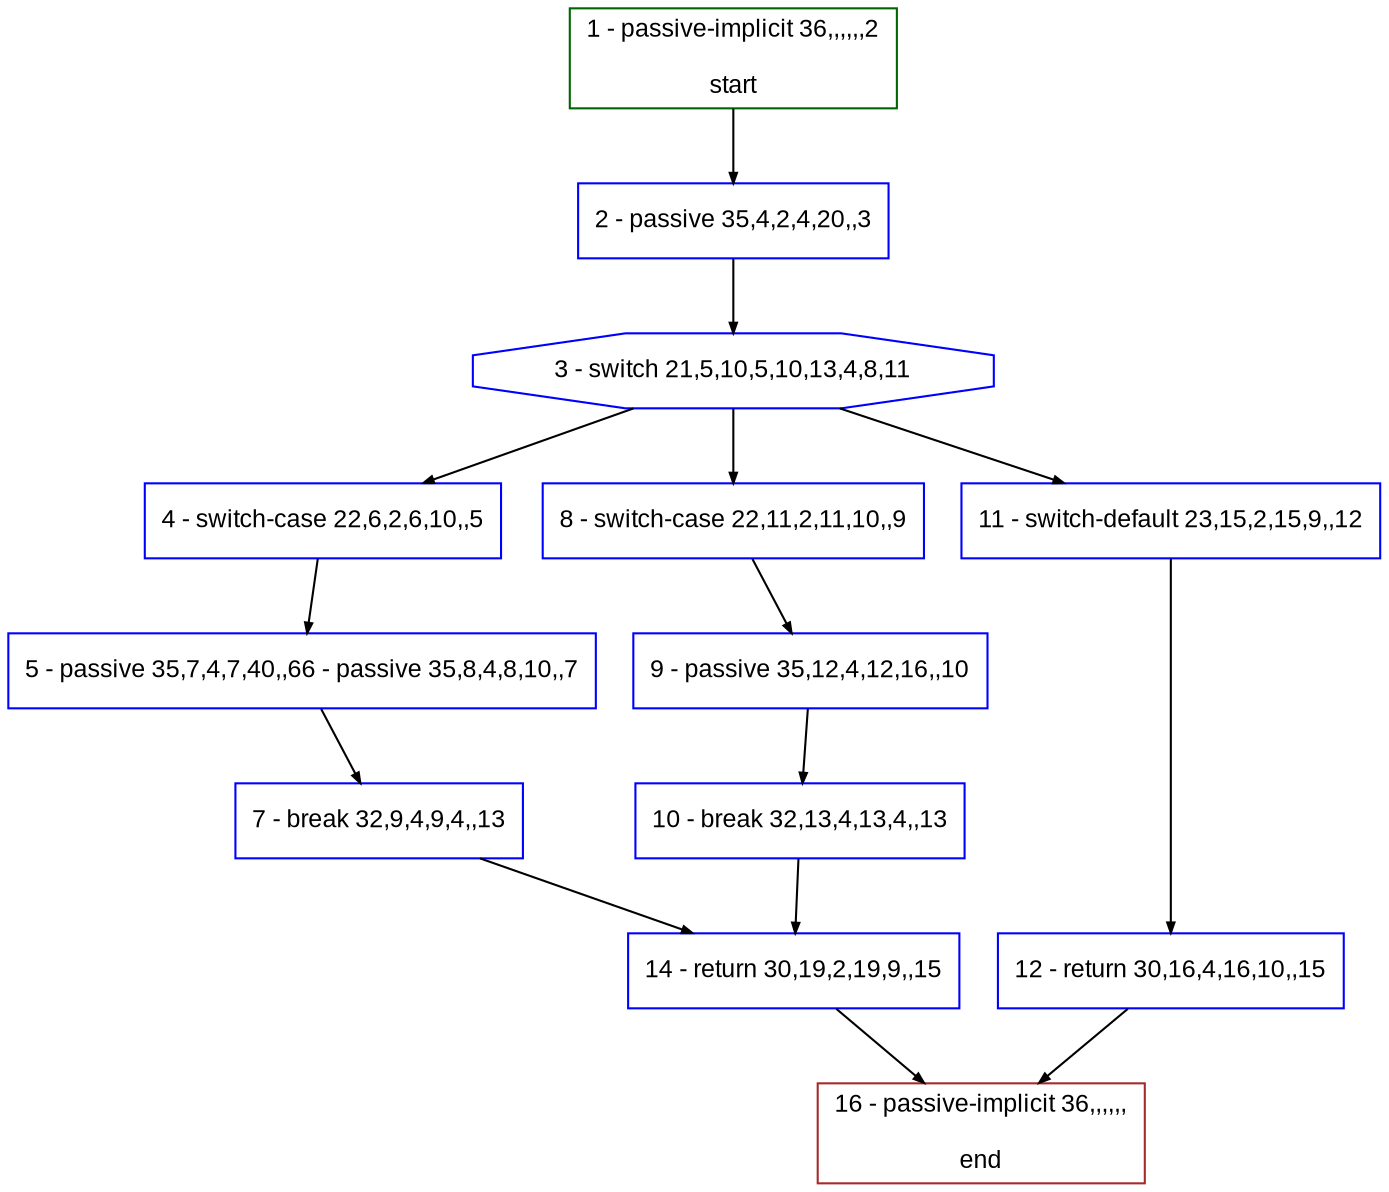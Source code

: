 digraph "" {
  graph [bgcolor="white", fillcolor="#FFFFCC", pack="true", packmode="clust", fontname="Arial", label="", fontsize="12", compound="true", style="rounded,filled"];
  node [node_initialized="no", fillcolor="white", fontname="Arial", label="", color="grey", fontsize="12", fixedsize="false", compound="true", shape="rectangle", style="filled"];
  edge [arrowtail="none", lhead="", fontcolor="black", fontname="Arial", label="", color="black", fontsize="12", arrowhead="normal", arrowsize="0.5", compound="true", ltail="", dir="forward"];
  __N1 [fillcolor="#ffffff", label="2 - passive 35,4,2,4,20,,3", color="#0000ff", shape="box", style="filled"];
  __N2 [fillcolor="#ffffff", label="1 - passive-implicit 36,,,,,,2\n\nstart", color="#006400", shape="box", style="filled"];
  __N3 [fillcolor="#ffffff", label="3 - switch 21,5,10,5,10,13,4,8,11", color="#0000ff", shape="octagon", style="filled"];
  __N4 [fillcolor="#ffffff", label="4 - switch-case 22,6,2,6,10,,5", color="#0000ff", shape="box", style="filled"];
  __N5 [fillcolor="#ffffff", label="8 - switch-case 22,11,2,11,10,,9", color="#0000ff", shape="box", style="filled"];
  __N6 [fillcolor="#ffffff", label="11 - switch-default 23,15,2,15,9,,12", color="#0000ff", shape="box", style="filled"];
  __N7 [fillcolor="#ffffff", label="5 - passive 35,7,4,7,40,,66 - passive 35,8,4,8,10,,7", color="#0000ff", shape="box", style="filled"];
  __N8 [fillcolor="#ffffff", label="7 - break 32,9,4,9,4,,13", color="#0000ff", shape="box", style="filled"];
  __N9 [fillcolor="#ffffff", label="14 - return 30,19,2,19,9,,15", color="#0000ff", shape="box", style="filled"];
  __N10 [fillcolor="#ffffff", label="9 - passive 35,12,4,12,16,,10", color="#0000ff", shape="box", style="filled"];
  __N11 [fillcolor="#ffffff", label="10 - break 32,13,4,13,4,,13", color="#0000ff", shape="box", style="filled"];
  __N12 [fillcolor="#ffffff", label="12 - return 30,16,4,16,10,,15", color="#0000ff", shape="box", style="filled"];
  __N13 [fillcolor="#ffffff", label="16 - passive-implicit 36,,,,,,\n\nend", color="#a52a2a", shape="box", style="filled"];
  __N2 -> __N1 [arrowtail="none", color="#000000", label="", arrowhead="normal", dir="forward"];
  __N1 -> __N3 [arrowtail="none", color="#000000", label="", arrowhead="normal", dir="forward"];
  __N3 -> __N4 [arrowtail="none", color="#000000", label="", arrowhead="normal", dir="forward"];
  __N3 -> __N5 [arrowtail="none", color="#000000", label="", arrowhead="normal", dir="forward"];
  __N3 -> __N6 [arrowtail="none", color="#000000", label="", arrowhead="normal", dir="forward"];
  __N4 -> __N7 [arrowtail="none", color="#000000", label="", arrowhead="normal", dir="forward"];
  __N7 -> __N8 [arrowtail="none", color="#000000", label="", arrowhead="normal", dir="forward"];
  __N8 -> __N9 [arrowtail="none", color="#000000", label="", arrowhead="normal", dir="forward"];
  __N5 -> __N10 [arrowtail="none", color="#000000", label="", arrowhead="normal", dir="forward"];
  __N10 -> __N11 [arrowtail="none", color="#000000", label="", arrowhead="normal", dir="forward"];
  __N11 -> __N9 [arrowtail="none", color="#000000", label="", arrowhead="normal", dir="forward"];
  __N6 -> __N12 [arrowtail="none", color="#000000", label="", arrowhead="normal", dir="forward"];
  __N12 -> __N13 [arrowtail="none", color="#000000", label="", arrowhead="normal", dir="forward"];
  __N9 -> __N13 [arrowtail="none", color="#000000", label="", arrowhead="normal", dir="forward"];
}
